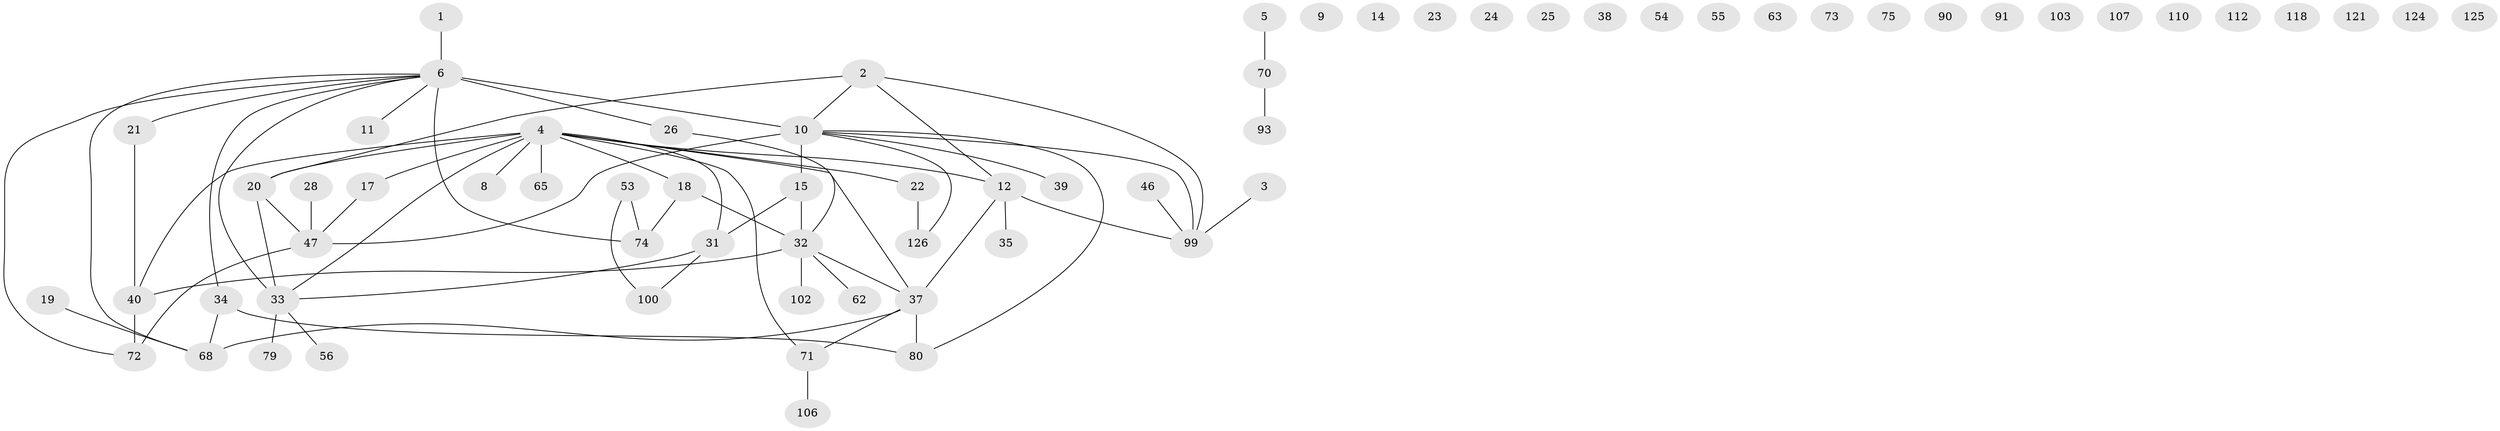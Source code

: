// original degree distribution, {1: 0.26119402985074625, 3: 0.1865671641791045, 2: 0.22388059701492538, 5: 0.05223880597014925, 0: 0.1417910447761194, 7: 0.007462686567164179, 4: 0.1044776119402985, 6: 0.022388059701492536}
// Generated by graph-tools (version 1.1) at 2025/13/03/09/25 04:13:09]
// undirected, 67 vertices, 69 edges
graph export_dot {
graph [start="1"]
  node [color=gray90,style=filled];
  1;
  2 [super="+27+58"];
  3 [super="+36"];
  4 [super="+51+49+108+7"];
  5 [super="+78"];
  6 [super="+50+16+69"];
  8 [super="+13"];
  9;
  10 [super="+64+44+57+29"];
  11;
  12 [super="+66"];
  14;
  15 [super="+82"];
  17 [super="+59+84"];
  18 [super="+92"];
  19;
  20 [super="+95+77"];
  21 [super="+76"];
  22 [super="+30+81"];
  23 [super="+97"];
  24;
  25;
  26 [super="+96"];
  28 [super="+67"];
  31 [super="+111"];
  32 [super="+113+42"];
  33 [super="+88+60+104"];
  34 [super="+45"];
  35 [super="+83"];
  37 [super="+61+87"];
  38;
  39;
  40 [super="+89"];
  46;
  47 [super="+94"];
  53;
  54;
  55;
  56;
  62 [super="+127"];
  63;
  65;
  68;
  70 [super="+131"];
  71 [super="+101"];
  72 [super="+109"];
  73;
  74;
  75;
  79;
  80 [super="+98"];
  90;
  91 [super="+105"];
  93;
  99;
  100 [super="+122"];
  102;
  103;
  106 [super="+123"];
  107;
  110;
  112;
  118;
  121;
  124;
  125;
  126 [super="+133"];
  1 -- 6;
  2 -- 10;
  2 -- 12;
  2 -- 20;
  2 -- 99;
  3 -- 99;
  4 -- 33;
  4 -- 17 [weight=2];
  4 -- 37;
  4 -- 22;
  4 -- 65;
  4 -- 31;
  4 -- 12;
  4 -- 40;
  4 -- 8;
  4 -- 18;
  4 -- 71;
  4 -- 20;
  5 -- 70;
  6 -- 74 [weight=2];
  6 -- 10 [weight=4];
  6 -- 33;
  6 -- 26;
  6 -- 68;
  6 -- 21;
  6 -- 34;
  6 -- 72;
  6 -- 11;
  10 -- 47;
  10 -- 126;
  10 -- 99;
  10 -- 39;
  10 -- 15;
  10 -- 80;
  12 -- 99;
  12 -- 37;
  12 -- 35;
  15 -- 32 [weight=2];
  15 -- 31;
  17 -- 47;
  18 -- 74;
  18 -- 32;
  19 -- 68;
  20 -- 33 [weight=2];
  20 -- 47;
  21 -- 40;
  22 -- 126;
  26 -- 32;
  28 -- 47;
  31 -- 100;
  31 -- 33;
  32 -- 40;
  32 -- 37;
  32 -- 62;
  32 -- 102;
  33 -- 56;
  33 -- 79;
  34 -- 68;
  34 -- 80;
  37 -- 68;
  37 -- 71;
  37 -- 80;
  40 -- 72;
  46 -- 99;
  47 -- 72;
  53 -- 74;
  53 -- 100;
  70 -- 93;
  71 -- 106;
}

